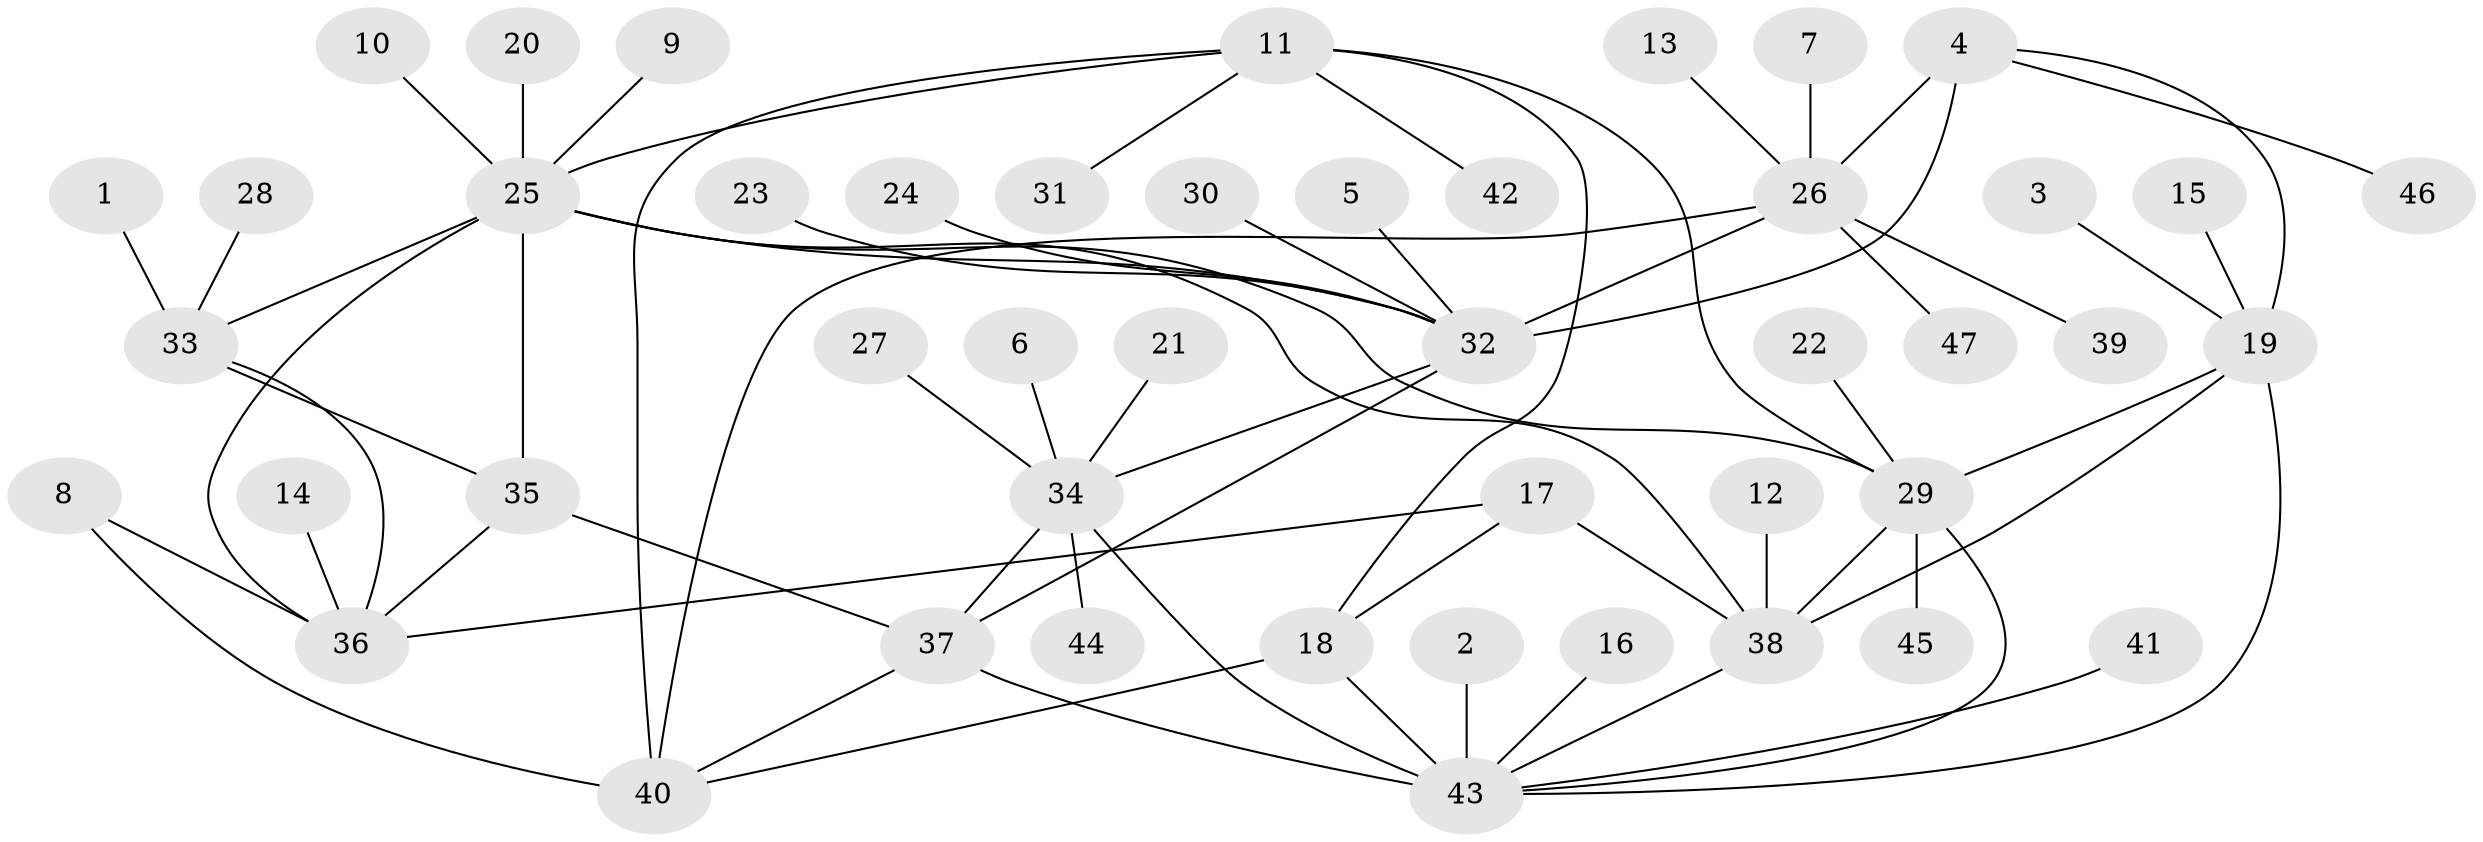 // original degree distribution, {7: 0.043010752688172046, 4: 0.021505376344086023, 8: 0.043010752688172046, 9: 0.03225806451612903, 5: 0.043010752688172046, 12: 0.010752688172043012, 6: 0.010752688172043012, 11: 0.010752688172043012, 1: 0.5698924731182796, 2: 0.1827956989247312, 3: 0.03225806451612903}
// Generated by graph-tools (version 1.1) at 2025/26/03/09/25 03:26:41]
// undirected, 47 vertices, 67 edges
graph export_dot {
graph [start="1"]
  node [color=gray90,style=filled];
  1;
  2;
  3;
  4;
  5;
  6;
  7;
  8;
  9;
  10;
  11;
  12;
  13;
  14;
  15;
  16;
  17;
  18;
  19;
  20;
  21;
  22;
  23;
  24;
  25;
  26;
  27;
  28;
  29;
  30;
  31;
  32;
  33;
  34;
  35;
  36;
  37;
  38;
  39;
  40;
  41;
  42;
  43;
  44;
  45;
  46;
  47;
  1 -- 33 [weight=1.0];
  2 -- 43 [weight=1.0];
  3 -- 19 [weight=1.0];
  4 -- 19 [weight=1.0];
  4 -- 26 [weight=2.0];
  4 -- 32 [weight=1.0];
  4 -- 46 [weight=1.0];
  5 -- 32 [weight=1.0];
  6 -- 34 [weight=1.0];
  7 -- 26 [weight=1.0];
  8 -- 36 [weight=1.0];
  8 -- 40 [weight=1.0];
  9 -- 25 [weight=1.0];
  10 -- 25 [weight=1.0];
  11 -- 18 [weight=2.0];
  11 -- 25 [weight=1.0];
  11 -- 29 [weight=1.0];
  11 -- 31 [weight=1.0];
  11 -- 40 [weight=2.0];
  11 -- 42 [weight=1.0];
  12 -- 38 [weight=1.0];
  13 -- 26 [weight=1.0];
  14 -- 36 [weight=1.0];
  15 -- 19 [weight=1.0];
  16 -- 43 [weight=1.0];
  17 -- 18 [weight=1.0];
  17 -- 36 [weight=1.0];
  17 -- 38 [weight=1.0];
  18 -- 40 [weight=1.0];
  18 -- 43 [weight=2.0];
  19 -- 29 [weight=1.0];
  19 -- 38 [weight=1.0];
  19 -- 43 [weight=1.0];
  20 -- 25 [weight=1.0];
  21 -- 34 [weight=1.0];
  22 -- 29 [weight=1.0];
  23 -- 32 [weight=1.0];
  24 -- 32 [weight=1.0];
  25 -- 29 [weight=1.0];
  25 -- 32 [weight=1.0];
  25 -- 33 [weight=1.0];
  25 -- 35 [weight=1.0];
  25 -- 36 [weight=1.0];
  25 -- 38 [weight=1.0];
  26 -- 32 [weight=2.0];
  26 -- 39 [weight=1.0];
  26 -- 40 [weight=1.0];
  26 -- 47 [weight=1.0];
  27 -- 34 [weight=1.0];
  28 -- 33 [weight=1.0];
  29 -- 38 [weight=1.0];
  29 -- 43 [weight=1.0];
  29 -- 45 [weight=1.0];
  30 -- 32 [weight=1.0];
  32 -- 34 [weight=1.0];
  32 -- 37 [weight=1.0];
  33 -- 35 [weight=1.0];
  33 -- 36 [weight=1.0];
  34 -- 37 [weight=2.0];
  34 -- 43 [weight=1.0];
  34 -- 44 [weight=1.0];
  35 -- 36 [weight=1.0];
  35 -- 37 [weight=1.0];
  37 -- 40 [weight=1.0];
  37 -- 43 [weight=2.0];
  38 -- 43 [weight=1.0];
  41 -- 43 [weight=1.0];
}
